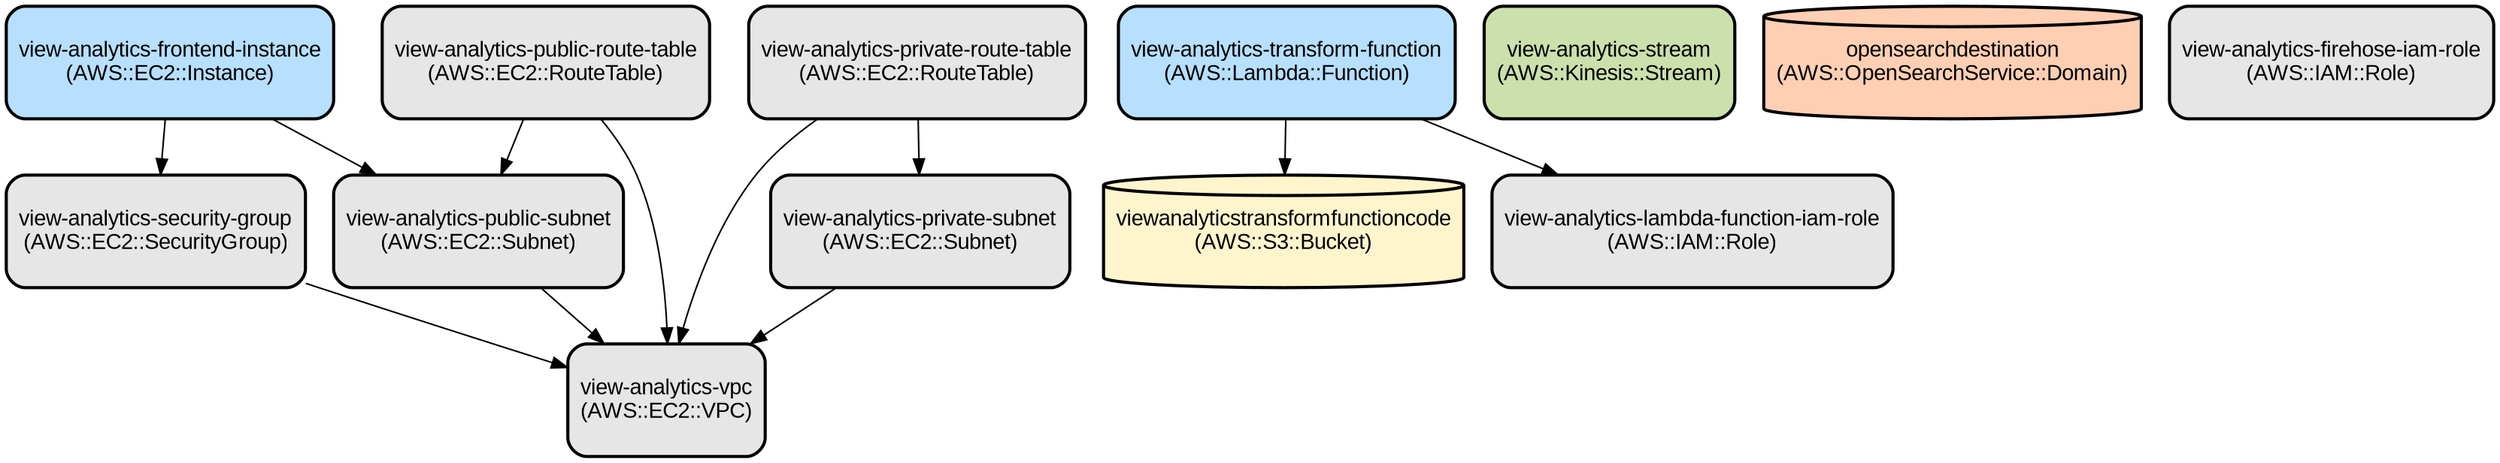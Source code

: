 digraph INFRA {
  node [ color = "black", fillcolor = "#E6E6E6", height =1, style = "filled,bold,rounded", fontname = "Arial" ];
  "view-analytics-vpc" [ label = "view-analytics-vpc
(AWS::EC2::VPC)", shape =rectangle ];
  "view-analytics-security-group" [ label = "view-analytics-security-group
(AWS::EC2::SecurityGroup)", shape =rectangle ];
  "view-analytics-public-subnet" [ label = "view-analytics-public-subnet
(AWS::EC2::Subnet)", shape =rectangle ];
  "view-analytics-private-subnet" [ label = "view-analytics-private-subnet
(AWS::EC2::Subnet)", shape =rectangle ];
  "view-analytics-public-route-table" [ label = "view-analytics-public-route-table
(AWS::EC2::RouteTable)", shape =rectangle ];
  "view-analytics-private-route-table" [ label = "view-analytics-private-route-table
(AWS::EC2::RouteTable)", shape =rectangle ];
  "view-analytics-frontend-instance" [ label = "view-analytics-frontend-instance
(AWS::EC2::Instance)", shape =rectangle, fillcolor = "#B7E0FF" ];
  "viewanalyticstransformfunctioncode" [ label = "viewanalyticstransformfunctioncode
(AWS::S3::Bucket)", shape =cylinder, fillcolor = "#FFF5CD" ];
  "view-analytics-transform-function" [ label = "view-analytics-transform-function
(AWS::Lambda::Function)", shape =rectangle, fillcolor = "#B7E0FF" ];
  "view-analytics-stream" [ label = "view-analytics-stream
(AWS::Kinesis::Stream)", shape =rectangle, fillcolor = "#CCE0AC" ];
  "opensearchdestination" [ label = "opensearchdestination
(AWS::OpenSearchService::Domain)", shape =cylinder, fillcolor = "#FFCFB3" ];
  "view-analytics-lambda-function-iam-role" [ label = "view-analytics-lambda-function-iam-role
(AWS::IAM::Role)", shape =rectangle ];
  "view-analytics-firehose-iam-role" [ label = "view-analytics-firehose-iam-role
(AWS::IAM::Role)", shape =rectangle ];
  "view-analytics-security-group" -> "view-analytics-vpc";
  "view-analytics-public-subnet" -> "view-analytics-vpc";
  "view-analytics-private-subnet" -> "view-analytics-vpc";
  "view-analytics-public-route-table" -> "view-analytics-vpc";
  "view-analytics-public-route-table" -> "view-analytics-public-subnet";
  "view-analytics-private-route-table" -> "view-analytics-vpc";
  "view-analytics-private-route-table" -> "view-analytics-private-subnet";
  "view-analytics-frontend-instance" -> "view-analytics-public-subnet";
  "view-analytics-frontend-instance" -> "view-analytics-security-group";
  "view-analytics-transform-function" -> "viewanalyticstransformfunctioncode";
  "view-analytics-transform-function" -> "view-analytics-lambda-function-iam-role";
}
